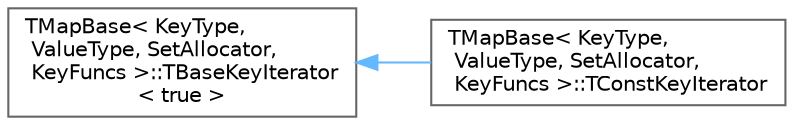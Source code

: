 digraph "Graphical Class Hierarchy"
{
 // INTERACTIVE_SVG=YES
 // LATEX_PDF_SIZE
  bgcolor="transparent";
  edge [fontname=Helvetica,fontsize=10,labelfontname=Helvetica,labelfontsize=10];
  node [fontname=Helvetica,fontsize=10,shape=box,height=0.2,width=0.4];
  rankdir="LR";
  Node0 [id="Node000000",label="TMapBase\< KeyType,\l ValueType, SetAllocator,\l KeyFuncs \>::TBaseKeyIterator\l\< true \>",height=0.2,width=0.4,color="grey40", fillcolor="white", style="filled",URL="$d1/d1c/classTMapBase_1_1TBaseKeyIterator.html",tooltip=" "];
  Node0 -> Node1 [id="edge7730_Node000000_Node000001",dir="back",color="steelblue1",style="solid",tooltip=" "];
  Node1 [id="Node000001",label="TMapBase\< KeyType,\l ValueType, SetAllocator,\l KeyFuncs \>::TConstKeyIterator",height=0.2,width=0.4,color="grey40", fillcolor="white", style="filled",URL="$d5/dc4/classTMapBase_1_1TConstKeyIterator.html",tooltip="Iterates over values associated with a specified key in a const map."];
}
